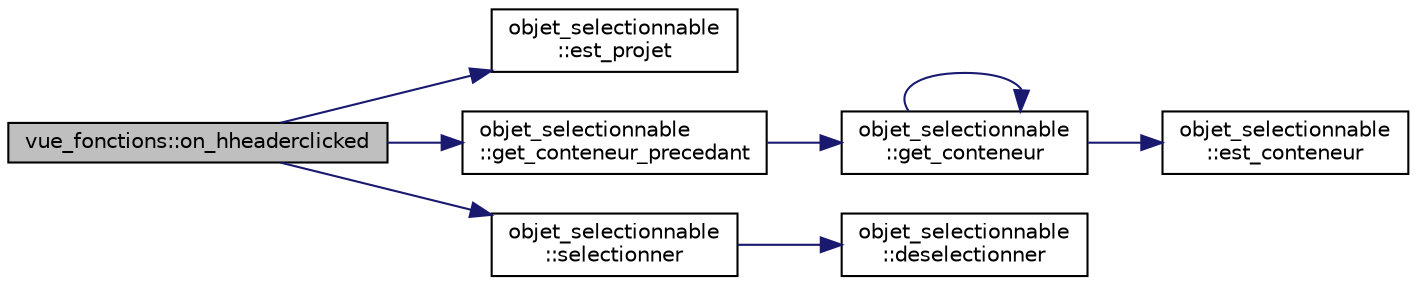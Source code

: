 digraph "vue_fonctions::on_hheaderclicked"
{
  edge [fontname="Helvetica",fontsize="10",labelfontname="Helvetica",labelfontsize="10"];
  node [fontname="Helvetica",fontsize="10",shape=record];
  rankdir="LR";
  Node343 [label="vue_fonctions::on_hheaderclicked",height=0.2,width=0.4,color="black", fillcolor="grey75", style="filled", fontcolor="black"];
  Node343 -> Node344 [color="midnightblue",fontsize="10",style="solid",fontname="Helvetica"];
  Node344 [label="objet_selectionnable\l::est_projet",height=0.2,width=0.4,color="black", fillcolor="white", style="filled",URL="$classobjet__selectionnable.html#a49ea1a29523e46f099896477a2b43eaa",tooltip="Indique si l&#39;objet est un projet. "];
  Node343 -> Node345 [color="midnightblue",fontsize="10",style="solid",fontname="Helvetica"];
  Node345 [label="objet_selectionnable\l::get_conteneur_precedant",height=0.2,width=0.4,color="black", fillcolor="white", style="filled",URL="$classobjet__selectionnable.html#a6f00a6275b09a11fb43316144e2d4b86",tooltip="Retourne le fonctions_conteneur parent. "];
  Node345 -> Node346 [color="midnightblue",fontsize="10",style="solid",fontname="Helvetica"];
  Node346 [label="objet_selectionnable\l::get_conteneur",height=0.2,width=0.4,color="black", fillcolor="white", style="filled",URL="$classobjet__selectionnable.html#ab809d020155b7fec48ff3adbe15c9b65",tooltip="Retourne le fonctions_conteneur le plus proche : l&#39;objet lui-même s&#39;il est un conteneur, ou le conteneur parent sinon. "];
  Node346 -> Node347 [color="midnightblue",fontsize="10",style="solid",fontname="Helvetica"];
  Node347 [label="objet_selectionnable\l::est_conteneur",height=0.2,width=0.4,color="black", fillcolor="white", style="filled",URL="$classobjet__selectionnable.html#a2c6b5b342b5f3a9f48893f793f935e0f",tooltip="Indique si l&#39;objet est un conteneur. "];
  Node346 -> Node346 [color="midnightblue",fontsize="10",style="solid",fontname="Helvetica"];
  Node343 -> Node348 [color="midnightblue",fontsize="10",style="solid",fontname="Helvetica"];
  Node348 [label="objet_selectionnable\l::selectionner",height=0.2,width=0.4,color="black", fillcolor="white", style="filled",URL="$classobjet__selectionnable.html#a645da22be6e3f8747086da238e788fb9",tooltip="Sélectionne l&#39;objet. "];
  Node348 -> Node349 [color="midnightblue",fontsize="10",style="solid",fontname="Helvetica"];
  Node349 [label="objet_selectionnable\l::deselectionner",height=0.2,width=0.4,color="black", fillcolor="white", style="filled",URL="$classobjet__selectionnable.html#a555085da89b30b07349064bb54a26138",tooltip="Désélectionne l&#39;objet sélectionné. "];
}
